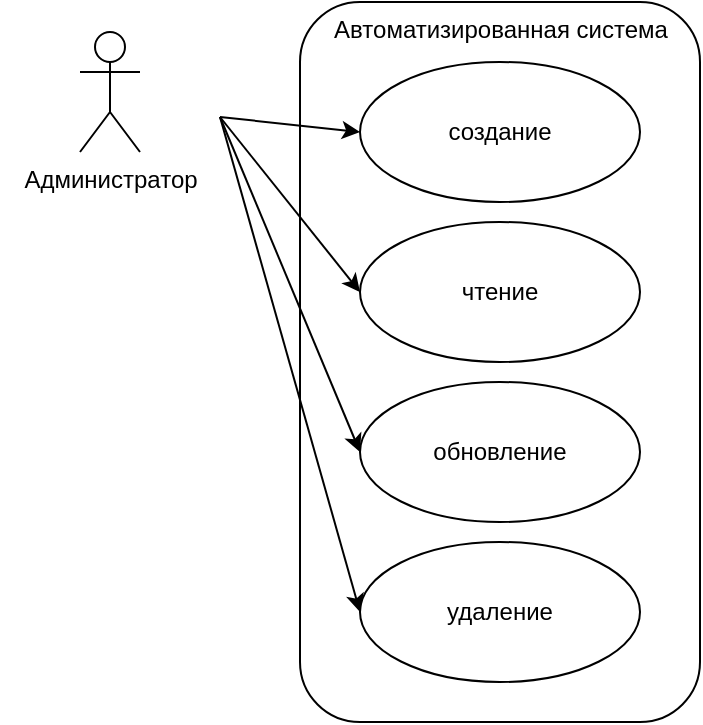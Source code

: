 <mxfile version="16.5.1" type="device"><diagram id="x-f7A1-CYNr038qwCvjb" name="Page-1"><mxGraphModel dx="1038" dy="649" grid="1" gridSize="10" guides="1" tooltips="1" connect="1" arrows="1" fold="1" page="1" pageScale="1" pageWidth="850" pageHeight="1100" math="0" shadow="0"><root><mxCell id="0"/><mxCell id="1" parent="0"/><mxCell id="2jkDnWfZ9Y5E6Q_ABIRm-4" value="Автоматизированная система" style="html=1;rounded=1;labelPosition=center;verticalLabelPosition=middle;align=center;verticalAlign=top;" vertex="1" parent="1"><mxGeometry x="160" y="40" width="200" height="360" as="geometry"/></mxCell><mxCell id="2jkDnWfZ9Y5E6Q_ABIRm-3" value="создание" style="ellipse;whiteSpace=wrap;html=1;" vertex="1" parent="1"><mxGeometry x="190" y="70" width="140" height="70" as="geometry"/></mxCell><mxCell id="2jkDnWfZ9Y5E6Q_ABIRm-5" value="чтение" style="ellipse;whiteSpace=wrap;html=1;" vertex="1" parent="1"><mxGeometry x="190" y="150" width="140" height="70" as="geometry"/></mxCell><mxCell id="2jkDnWfZ9Y5E6Q_ABIRm-6" value="обновление" style="ellipse;whiteSpace=wrap;html=1;" vertex="1" parent="1"><mxGeometry x="190" y="230" width="140" height="70" as="geometry"/></mxCell><mxCell id="2jkDnWfZ9Y5E6Q_ABIRm-7" value="удаление" style="ellipse;whiteSpace=wrap;html=1;" vertex="1" parent="1"><mxGeometry x="190" y="310" width="140" height="70" as="geometry"/></mxCell><mxCell id="2jkDnWfZ9Y5E6Q_ABIRm-11" style="rounded=0;orthogonalLoop=1;jettySize=auto;html=1;exitX=1;exitY=0.5;exitDx=0;exitDy=0;entryX=0;entryY=0.5;entryDx=0;entryDy=0;" edge="1" parent="1" source="2jkDnWfZ9Y5E6Q_ABIRm-8" target="2jkDnWfZ9Y5E6Q_ABIRm-3"><mxGeometry relative="1" as="geometry"/></mxCell><mxCell id="2jkDnWfZ9Y5E6Q_ABIRm-12" style="edgeStyle=none;rounded=0;orthogonalLoop=1;jettySize=auto;html=1;exitX=1;exitY=0.5;exitDx=0;exitDy=0;entryX=0;entryY=0.5;entryDx=0;entryDy=0;" edge="1" parent="1" source="2jkDnWfZ9Y5E6Q_ABIRm-8" target="2jkDnWfZ9Y5E6Q_ABIRm-5"><mxGeometry relative="1" as="geometry"/></mxCell><mxCell id="2jkDnWfZ9Y5E6Q_ABIRm-13" style="edgeStyle=none;rounded=0;orthogonalLoop=1;jettySize=auto;html=1;exitX=1;exitY=0.5;exitDx=0;exitDy=0;entryX=0;entryY=0.5;entryDx=0;entryDy=0;" edge="1" parent="1" source="2jkDnWfZ9Y5E6Q_ABIRm-8" target="2jkDnWfZ9Y5E6Q_ABIRm-6"><mxGeometry relative="1" as="geometry"/></mxCell><mxCell id="2jkDnWfZ9Y5E6Q_ABIRm-14" style="edgeStyle=none;rounded=0;orthogonalLoop=1;jettySize=auto;html=1;exitX=1;exitY=0.5;exitDx=0;exitDy=0;entryX=0;entryY=0.5;entryDx=0;entryDy=0;" edge="1" parent="1" source="2jkDnWfZ9Y5E6Q_ABIRm-8" target="2jkDnWfZ9Y5E6Q_ABIRm-7"><mxGeometry relative="1" as="geometry"/></mxCell><mxCell id="2jkDnWfZ9Y5E6Q_ABIRm-8" value="&amp;nbsp;" style="html=1;rounded=0;strokeColor=none;fillColor=none;" vertex="1" parent="1"><mxGeometry x="10" y="40" width="110" height="115" as="geometry"/></mxCell><mxCell id="2jkDnWfZ9Y5E6Q_ABIRm-2" value="Администратор" style="shape=umlActor;verticalLabelPosition=bottom;verticalAlign=top;html=1;" vertex="1" parent="1"><mxGeometry x="50" y="55" width="30" height="60" as="geometry"/></mxCell></root></mxGraphModel></diagram></mxfile>